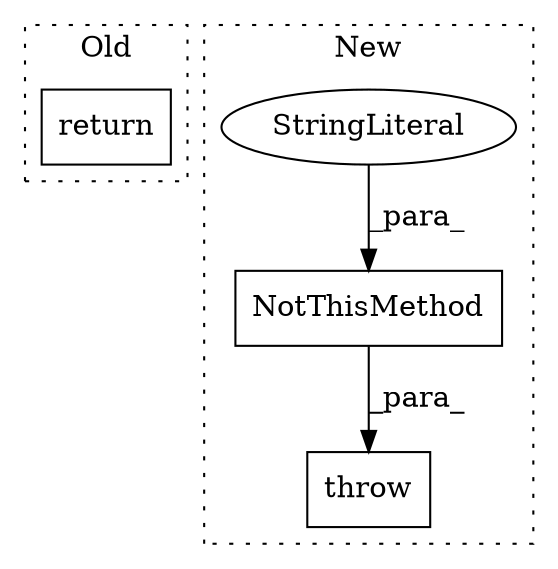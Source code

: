 digraph G {
subgraph cluster0 {
1 [label="return" a="41" s="13652" l="7" shape="box"];
label = "Old";
style="dotted";
}
subgraph cluster1 {
2 [label="NotThisMethod" a="32" s="3496,3555" l="14,1" shape="box"];
3 [label="StringLiteral" a="45" s="3510" l="45" shape="ellipse"];
4 [label="throw" a="53" s="3490" l="6" shape="box"];
label = "New";
style="dotted";
}
2 -> 4 [label="_para_"];
3 -> 2 [label="_para_"];
}
